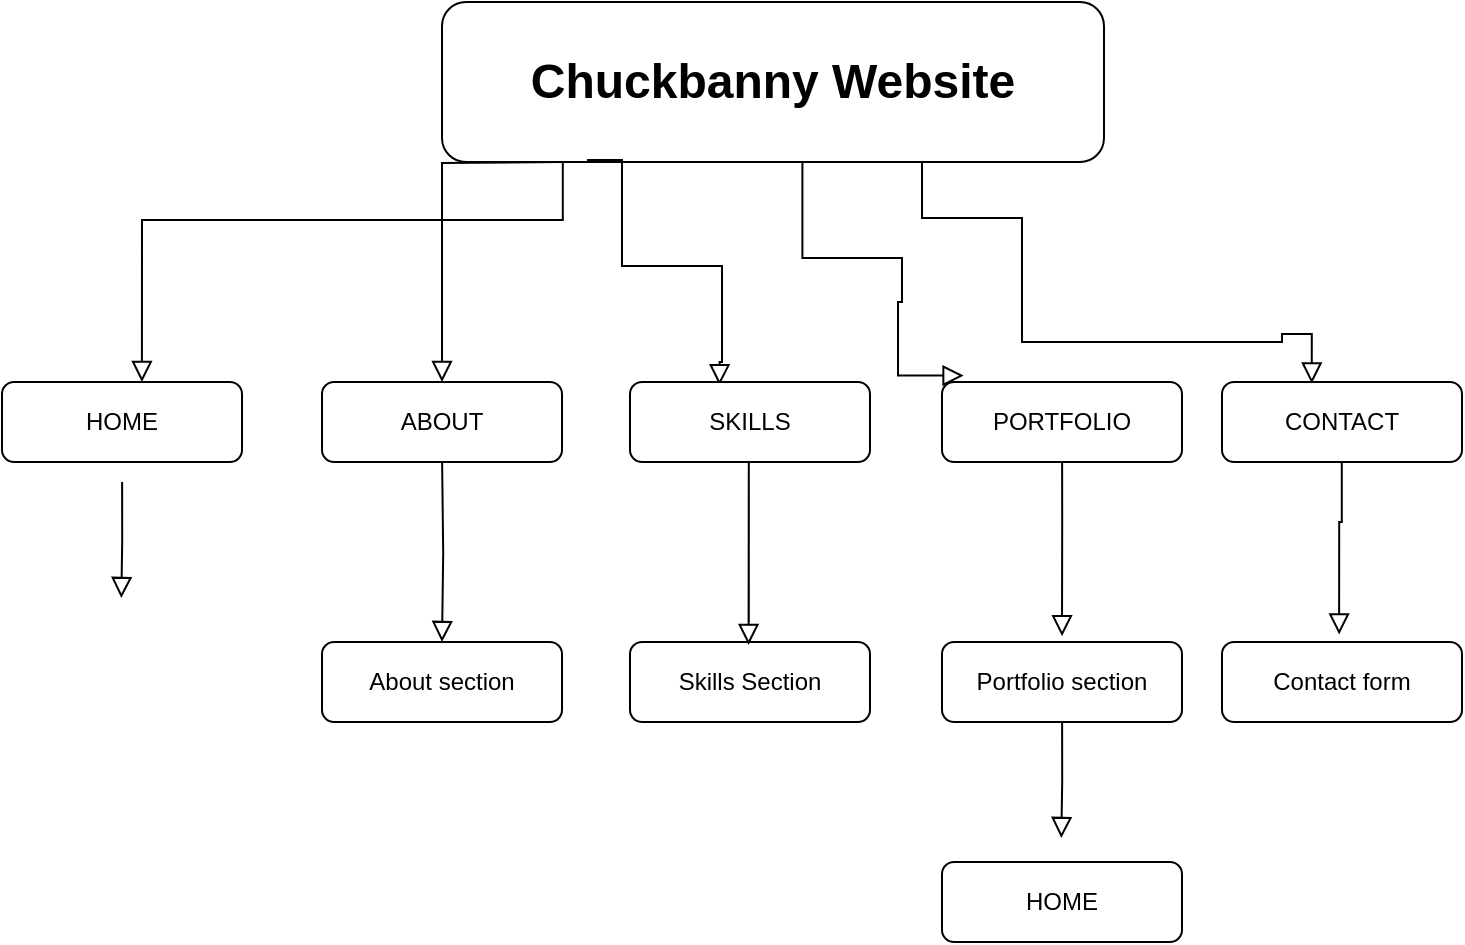 <mxfile version="22.0.8" type="github">
  <diagram id="C5RBs43oDa-KdzZeNtuy" name="Page-1">
    <mxGraphModel dx="1430" dy="793" grid="1" gridSize="10" guides="1" tooltips="1" connect="1" arrows="1" fold="1" page="1" pageScale="1" pageWidth="827" pageHeight="1169" math="0" shadow="0">
      <root>
        <mxCell id="WIyWlLk6GJQsqaUBKTNV-0" />
        <mxCell id="WIyWlLk6GJQsqaUBKTNV-1" parent="WIyWlLk6GJQsqaUBKTNV-0" />
        <mxCell id="WIyWlLk6GJQsqaUBKTNV-2" value="" style="rounded=0;html=1;jettySize=auto;orthogonalLoop=1;fontSize=11;endArrow=block;endFill=0;endSize=8;strokeWidth=1;shadow=0;labelBackgroundColor=none;edgeStyle=orthogonalEdgeStyle;entryX=0.5;entryY=0;entryDx=0;entryDy=0;" parent="WIyWlLk6GJQsqaUBKTNV-1" target="WIyWlLk6GJQsqaUBKTNV-7" edge="1">
          <mxGeometry relative="1" as="geometry">
            <mxPoint x="320.4" y="180" as="sourcePoint" />
            <mxPoint x="320.0" y="238.02" as="targetPoint" />
          </mxGeometry>
        </mxCell>
        <mxCell id="WIyWlLk6GJQsqaUBKTNV-3" value="&lt;h1&gt;Chuckbanny Website&lt;/h1&gt;" style="rounded=1;whiteSpace=wrap;html=1;fontSize=12;glass=0;strokeWidth=1;shadow=0;" parent="WIyWlLk6GJQsqaUBKTNV-1" vertex="1">
          <mxGeometry x="260" y="100" width="331" height="80" as="geometry" />
        </mxCell>
        <mxCell id="WIyWlLk6GJQsqaUBKTNV-7" value="ABOUT" style="rounded=1;whiteSpace=wrap;html=1;fontSize=12;glass=0;strokeWidth=1;shadow=0;" parent="WIyWlLk6GJQsqaUBKTNV-1" vertex="1">
          <mxGeometry x="200" y="290" width="120" height="40" as="geometry" />
        </mxCell>
        <mxCell id="WIyWlLk6GJQsqaUBKTNV-11" value="About section" style="rounded=1;whiteSpace=wrap;html=1;fontSize=12;glass=0;strokeWidth=1;shadow=0;" parent="WIyWlLk6GJQsqaUBKTNV-1" vertex="1">
          <mxGeometry x="200" y="420" width="120" height="40" as="geometry" />
        </mxCell>
        <mxCell id="WIyWlLk6GJQsqaUBKTNV-12" value="Skills Section" style="rounded=1;whiteSpace=wrap;html=1;fontSize=12;glass=0;strokeWidth=1;shadow=0;" parent="WIyWlLk6GJQsqaUBKTNV-1" vertex="1">
          <mxGeometry x="354" y="420" width="120" height="40" as="geometry" />
        </mxCell>
        <mxCell id="dibe_jNQewrQz6inWijP-1" value="HOME" style="rounded=1;whiteSpace=wrap;html=1;fontSize=12;glass=0;strokeWidth=1;shadow=0;" vertex="1" parent="WIyWlLk6GJQsqaUBKTNV-1">
          <mxGeometry x="40" y="290" width="120" height="40" as="geometry" />
        </mxCell>
        <mxCell id="dibe_jNQewrQz6inWijP-2" value="" style="rounded=0;html=1;jettySize=auto;orthogonalLoop=1;fontSize=11;endArrow=block;endFill=0;endSize=8;strokeWidth=1;shadow=0;labelBackgroundColor=none;edgeStyle=orthogonalEdgeStyle;entryX=0.583;entryY=0;entryDx=0;entryDy=0;entryPerimeter=0;" edge="1" parent="WIyWlLk6GJQsqaUBKTNV-1" target="dibe_jNQewrQz6inWijP-1">
          <mxGeometry relative="1" as="geometry">
            <mxPoint x="320.4" y="180" as="sourcePoint" />
            <mxPoint x="320.0" y="238.02" as="targetPoint" />
            <Array as="points">
              <mxPoint x="320" y="209" />
              <mxPoint x="110" y="209" />
            </Array>
          </mxGeometry>
        </mxCell>
        <mxCell id="dibe_jNQewrQz6inWijP-3" value="" style="rounded=0;html=1;jettySize=auto;orthogonalLoop=1;fontSize=11;endArrow=block;endFill=0;endSize=8;strokeWidth=1;shadow=0;labelBackgroundColor=none;edgeStyle=orthogonalEdgeStyle;entryX=0.5;entryY=-0.073;entryDx=0;entryDy=0;entryPerimeter=0;" edge="1" parent="WIyWlLk6GJQsqaUBKTNV-1" target="dibe_jNQewrQz6inWijP-10">
          <mxGeometry relative="1" as="geometry">
            <mxPoint x="570.06" y="330" as="sourcePoint" />
            <mxPoint x="570" y="410" as="targetPoint" />
            <Array as="points">
              <mxPoint x="570" y="360" />
            </Array>
          </mxGeometry>
        </mxCell>
        <mxCell id="dibe_jNQewrQz6inWijP-4" value="" style="rounded=0;html=1;jettySize=auto;orthogonalLoop=1;fontSize=11;endArrow=block;endFill=0;endSize=8;strokeWidth=1;shadow=0;labelBackgroundColor=none;edgeStyle=orthogonalEdgeStyle;entryX=0.5;entryY=0;entryDx=0;entryDy=0;" edge="1" parent="WIyWlLk6GJQsqaUBKTNV-1" target="WIyWlLk6GJQsqaUBKTNV-11">
          <mxGeometry relative="1" as="geometry">
            <mxPoint x="260.06" y="330" as="sourcePoint" />
            <mxPoint x="259.66" y="388" as="targetPoint" />
            <Array as="points" />
          </mxGeometry>
        </mxCell>
        <mxCell id="dibe_jNQewrQz6inWijP-5" value="" style="rounded=0;html=1;jettySize=auto;orthogonalLoop=1;fontSize=11;endArrow=block;endFill=0;endSize=8;strokeWidth=1;shadow=0;labelBackgroundColor=none;edgeStyle=orthogonalEdgeStyle;exitX=0.219;exitY=0.988;exitDx=0;exitDy=0;exitPerimeter=0;entryX=0.373;entryY=0.041;entryDx=0;entryDy=0;entryPerimeter=0;" edge="1" parent="WIyWlLk6GJQsqaUBKTNV-1" source="WIyWlLk6GJQsqaUBKTNV-3" target="dibe_jNQewrQz6inWijP-7">
          <mxGeometry relative="1" as="geometry">
            <mxPoint x="417.4" y="202" as="sourcePoint" />
            <mxPoint x="400" y="260" as="targetPoint" />
            <Array as="points">
              <mxPoint x="350" y="232" />
              <mxPoint x="400" y="232" />
              <mxPoint x="400" y="280" />
              <mxPoint x="399" y="280" />
            </Array>
          </mxGeometry>
        </mxCell>
        <mxCell id="dibe_jNQewrQz6inWijP-6" value="" style="rounded=0;html=1;jettySize=auto;orthogonalLoop=1;fontSize=11;endArrow=block;endFill=0;endSize=8;strokeWidth=1;shadow=0;labelBackgroundColor=none;edgeStyle=orthogonalEdgeStyle;" edge="1" parent="WIyWlLk6GJQsqaUBKTNV-1">
          <mxGeometry relative="1" as="geometry">
            <mxPoint x="570.06" y="460" as="sourcePoint" />
            <mxPoint x="569.66" y="518" as="targetPoint" />
            <Array as="points">
              <mxPoint x="569.66" y="490" />
              <mxPoint x="569.66" y="490" />
            </Array>
          </mxGeometry>
        </mxCell>
        <mxCell id="dibe_jNQewrQz6inWijP-7" value="SKILLS" style="rounded=1;whiteSpace=wrap;html=1;fontSize=12;glass=0;strokeWidth=1;shadow=0;" vertex="1" parent="WIyWlLk6GJQsqaUBKTNV-1">
          <mxGeometry x="354" y="290" width="120" height="40" as="geometry" />
        </mxCell>
        <mxCell id="dibe_jNQewrQz6inWijP-8" value="PORTFOLIO" style="rounded=1;whiteSpace=wrap;html=1;fontSize=12;glass=0;strokeWidth=1;shadow=0;" vertex="1" parent="WIyWlLk6GJQsqaUBKTNV-1">
          <mxGeometry x="510" y="290" width="120" height="40" as="geometry" />
        </mxCell>
        <mxCell id="dibe_jNQewrQz6inWijP-9" value="CONTACT" style="rounded=1;whiteSpace=wrap;html=1;fontSize=12;glass=0;strokeWidth=1;shadow=0;" vertex="1" parent="WIyWlLk6GJQsqaUBKTNV-1">
          <mxGeometry x="650" y="290" width="120" height="40" as="geometry" />
        </mxCell>
        <mxCell id="dibe_jNQewrQz6inWijP-10" value="Portfolio section" style="rounded=1;whiteSpace=wrap;html=1;fontSize=12;glass=0;strokeWidth=1;shadow=0;" vertex="1" parent="WIyWlLk6GJQsqaUBKTNV-1">
          <mxGeometry x="510" y="420" width="120" height="40" as="geometry" />
        </mxCell>
        <mxCell id="dibe_jNQewrQz6inWijP-11" value="Contact form" style="rounded=1;whiteSpace=wrap;html=1;fontSize=12;glass=0;strokeWidth=1;shadow=0;" vertex="1" parent="WIyWlLk6GJQsqaUBKTNV-1">
          <mxGeometry x="650" y="420" width="120" height="40" as="geometry" />
        </mxCell>
        <mxCell id="dibe_jNQewrQz6inWijP-12" value="" style="rounded=0;html=1;jettySize=auto;orthogonalLoop=1;fontSize=11;endArrow=block;endFill=0;endSize=8;strokeWidth=1;shadow=0;labelBackgroundColor=none;edgeStyle=orthogonalEdgeStyle;exitX=0.218;exitY=1.096;exitDx=0;exitDy=0;exitPerimeter=0;entryX=0.09;entryY=-0.08;entryDx=0;entryDy=0;entryPerimeter=0;" edge="1" parent="WIyWlLk6GJQsqaUBKTNV-1" target="dibe_jNQewrQz6inWijP-8">
          <mxGeometry relative="1" as="geometry">
            <mxPoint x="440.2" y="180.16" as="sourcePoint" />
            <mxPoint x="488.2" y="286.16" as="targetPoint" />
            <Array as="points">
              <mxPoint x="440" y="228" />
              <mxPoint x="490" y="228" />
              <mxPoint x="490" y="250" />
              <mxPoint x="488" y="250" />
              <mxPoint x="488" y="287" />
            </Array>
          </mxGeometry>
        </mxCell>
        <mxCell id="dibe_jNQewrQz6inWijP-13" value="" style="rounded=0;html=1;jettySize=auto;orthogonalLoop=1;fontSize=11;endArrow=block;endFill=0;endSize=8;strokeWidth=1;shadow=0;labelBackgroundColor=none;edgeStyle=orthogonalEdgeStyle;entryX=0.374;entryY=0.018;entryDx=0;entryDy=0;entryPerimeter=0;" edge="1" parent="WIyWlLk6GJQsqaUBKTNV-1" target="dibe_jNQewrQz6inWijP-9">
          <mxGeometry relative="1" as="geometry">
            <mxPoint x="500" y="180" as="sourcePoint" />
            <mxPoint x="547.97" y="266" as="targetPoint" />
            <Array as="points">
              <mxPoint x="500" y="208" />
              <mxPoint x="550" y="208" />
              <mxPoint x="550" y="270" />
              <mxPoint x="680" y="270" />
              <mxPoint x="680" y="266" />
              <mxPoint x="695" y="266" />
            </Array>
          </mxGeometry>
        </mxCell>
        <mxCell id="dibe_jNQewrQz6inWijP-17" value="" style="rounded=0;html=1;jettySize=auto;orthogonalLoop=1;fontSize=11;endArrow=block;endFill=0;endSize=8;strokeWidth=1;shadow=0;labelBackgroundColor=none;edgeStyle=orthogonalEdgeStyle;entryX=0.494;entryY=0.038;entryDx=0;entryDy=0;entryPerimeter=0;" edge="1" parent="WIyWlLk6GJQsqaUBKTNV-1" target="WIyWlLk6GJQsqaUBKTNV-12">
          <mxGeometry relative="1" as="geometry">
            <mxPoint x="413.4" y="409.97" as="sourcePoint" />
            <mxPoint x="413" y="467.97" as="targetPoint" />
            <Array as="points">
              <mxPoint x="413" y="330" />
            </Array>
          </mxGeometry>
        </mxCell>
        <mxCell id="dibe_jNQewrQz6inWijP-18" value="" style="rounded=0;html=1;jettySize=auto;orthogonalLoop=1;fontSize=11;endArrow=block;endFill=0;endSize=8;strokeWidth=1;shadow=0;labelBackgroundColor=none;edgeStyle=orthogonalEdgeStyle;entryX=0.488;entryY=-0.095;entryDx=0;entryDy=0;entryPerimeter=0;" edge="1" parent="WIyWlLk6GJQsqaUBKTNV-1" target="dibe_jNQewrQz6inWijP-11">
          <mxGeometry relative="1" as="geometry">
            <mxPoint x="709.9" y="330" as="sourcePoint" />
            <mxPoint x="709.5" y="388" as="targetPoint" />
            <Array as="points">
              <mxPoint x="710" y="360" />
              <mxPoint x="709" y="360" />
            </Array>
          </mxGeometry>
        </mxCell>
        <mxCell id="dibe_jNQewrQz6inWijP-19" value="HOME" style="rounded=1;whiteSpace=wrap;html=1;fontSize=12;glass=0;strokeWidth=1;shadow=0;" vertex="1" parent="WIyWlLk6GJQsqaUBKTNV-1">
          <mxGeometry x="510" y="530" width="120" height="40" as="geometry" />
        </mxCell>
        <mxCell id="dibe_jNQewrQz6inWijP-20" value="" style="rounded=0;html=1;jettySize=auto;orthogonalLoop=1;fontSize=11;endArrow=block;endFill=0;endSize=8;strokeWidth=1;shadow=0;labelBackgroundColor=none;edgeStyle=orthogonalEdgeStyle;" edge="1" parent="WIyWlLk6GJQsqaUBKTNV-1">
          <mxGeometry relative="1" as="geometry">
            <mxPoint x="100.06" y="340" as="sourcePoint" />
            <mxPoint x="99.66" y="398" as="targetPoint" />
            <Array as="points">
              <mxPoint x="99.66" y="370" />
              <mxPoint x="99.66" y="370" />
            </Array>
          </mxGeometry>
        </mxCell>
      </root>
    </mxGraphModel>
  </diagram>
</mxfile>
